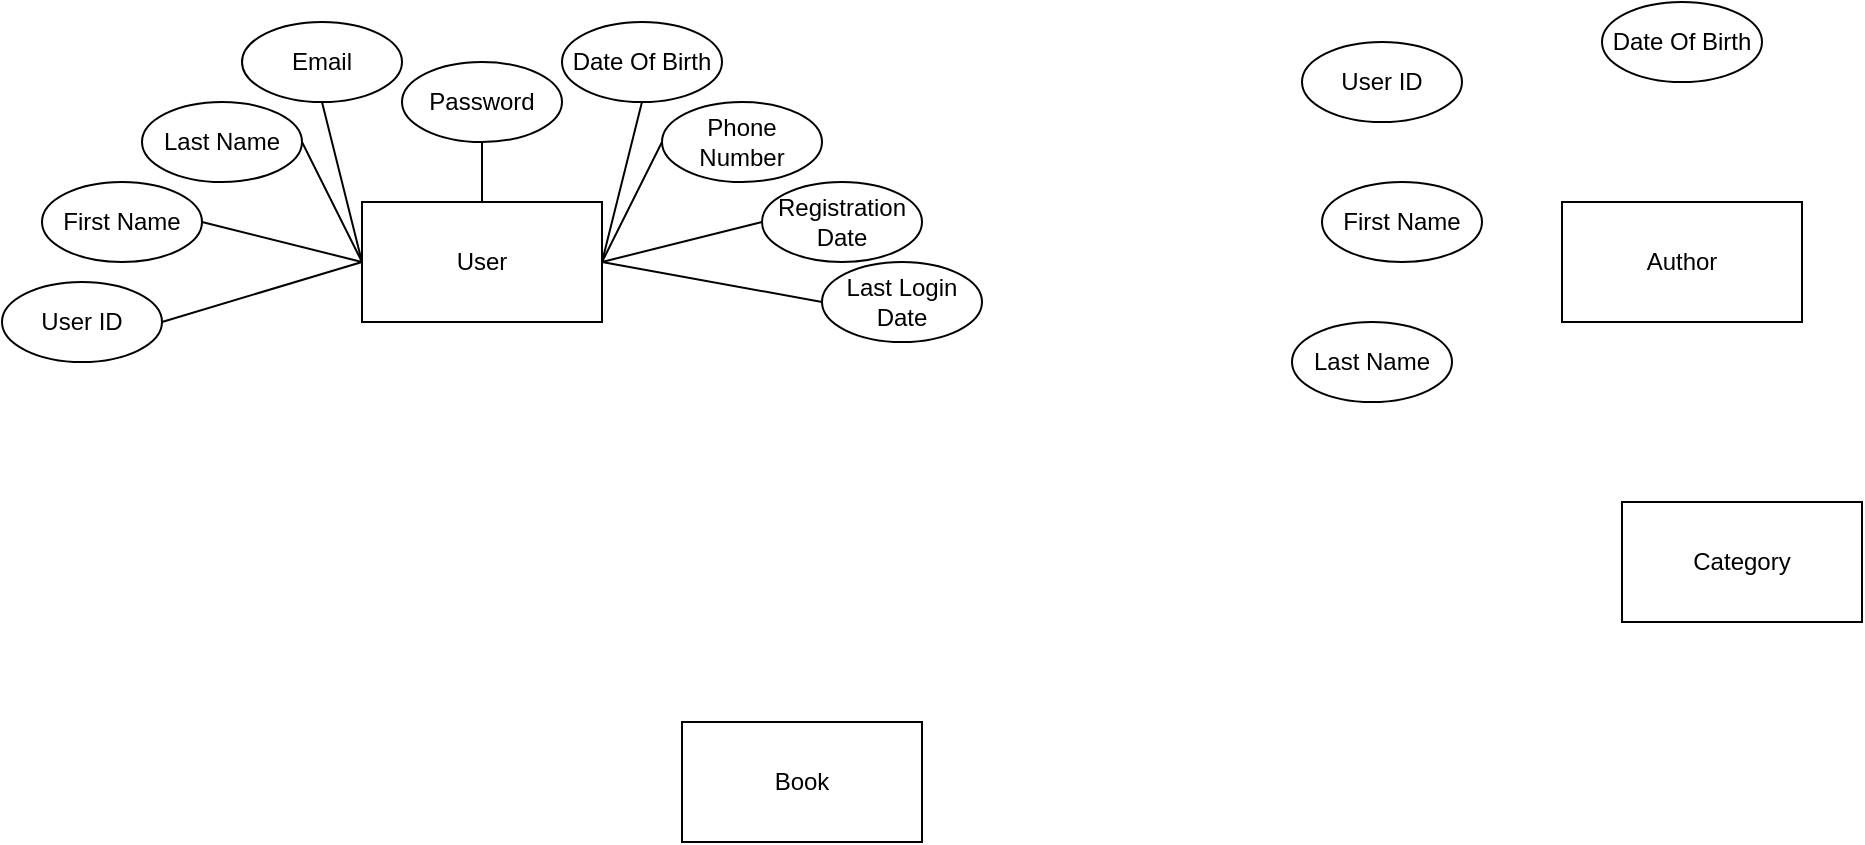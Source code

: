 <mxfile version="24.7.1" type="device">
  <diagram name="Page-1" id="SOzKpjrKNrljmNc95kWB">
    <mxGraphModel dx="2005" dy="654" grid="1" gridSize="10" guides="1" tooltips="1" connect="1" arrows="1" fold="1" page="1" pageScale="1" pageWidth="850" pageHeight="1100" math="0" shadow="0">
      <root>
        <mxCell id="0" />
        <mxCell id="1" parent="0" />
        <mxCell id="Z9yHysJouAdtshyAXCM2-1" value="User" style="rounded=0;whiteSpace=wrap;html=1;" vertex="1" parent="1">
          <mxGeometry x="-120" y="130" width="120" height="60" as="geometry" />
        </mxCell>
        <mxCell id="Z9yHysJouAdtshyAXCM2-2" value="Book" style="rounded=0;whiteSpace=wrap;html=1;" vertex="1" parent="1">
          <mxGeometry x="40" y="390" width="120" height="60" as="geometry" />
        </mxCell>
        <mxCell id="Z9yHysJouAdtshyAXCM2-3" value="Author" style="rounded=0;whiteSpace=wrap;html=1;" vertex="1" parent="1">
          <mxGeometry x="480" y="130" width="120" height="60" as="geometry" />
        </mxCell>
        <mxCell id="Z9yHysJouAdtshyAXCM2-4" value="Category" style="rounded=0;whiteSpace=wrap;html=1;" vertex="1" parent="1">
          <mxGeometry x="510" y="280" width="120" height="60" as="geometry" />
        </mxCell>
        <mxCell id="Z9yHysJouAdtshyAXCM2-5" value="Phone Number" style="ellipse;whiteSpace=wrap;html=1;" vertex="1" parent="1">
          <mxGeometry x="30" y="80" width="80" height="40" as="geometry" />
        </mxCell>
        <mxCell id="Z9yHysJouAdtshyAXCM2-6" value="Registration Date" style="ellipse;whiteSpace=wrap;html=1;" vertex="1" parent="1">
          <mxGeometry x="80" y="120" width="80" height="40" as="geometry" />
        </mxCell>
        <mxCell id="Z9yHysJouAdtshyAXCM2-7" value="First Name" style="ellipse;whiteSpace=wrap;html=1;" vertex="1" parent="1">
          <mxGeometry x="-280" y="120" width="80" height="40" as="geometry" />
        </mxCell>
        <mxCell id="Z9yHysJouAdtshyAXCM2-9" value="User ID" style="ellipse;whiteSpace=wrap;html=1;" vertex="1" parent="1">
          <mxGeometry x="-300" y="170" width="80" height="40" as="geometry" />
        </mxCell>
        <mxCell id="Z9yHysJouAdtshyAXCM2-10" value="Last Login Date" style="ellipse;whiteSpace=wrap;html=1;" vertex="1" parent="1">
          <mxGeometry x="110" y="160" width="80" height="40" as="geometry" />
        </mxCell>
        <mxCell id="Z9yHysJouAdtshyAXCM2-11" value="Last Name" style="ellipse;whiteSpace=wrap;html=1;" vertex="1" parent="1">
          <mxGeometry x="-230" y="80" width="80" height="40" as="geometry" />
        </mxCell>
        <mxCell id="Z9yHysJouAdtshyAXCM2-12" value="Email" style="ellipse;whiteSpace=wrap;html=1;" vertex="1" parent="1">
          <mxGeometry x="-180" y="40" width="80" height="40" as="geometry" />
        </mxCell>
        <mxCell id="Z9yHysJouAdtshyAXCM2-13" value="Date Of Birth" style="ellipse;whiteSpace=wrap;html=1;" vertex="1" parent="1">
          <mxGeometry x="-20" y="40" width="80" height="40" as="geometry" />
        </mxCell>
        <mxCell id="Z9yHysJouAdtshyAXCM2-14" value="Password" style="ellipse;whiteSpace=wrap;html=1;" vertex="1" parent="1">
          <mxGeometry x="-100" y="60" width="80" height="40" as="geometry" />
        </mxCell>
        <mxCell id="Z9yHysJouAdtshyAXCM2-18" value="" style="endArrow=none;html=1;rounded=0;exitX=1;exitY=0.5;exitDx=0;exitDy=0;" edge="1" parent="1" source="Z9yHysJouAdtshyAXCM2-9">
          <mxGeometry width="50" height="50" relative="1" as="geometry">
            <mxPoint x="-70" y="210" as="sourcePoint" />
            <mxPoint x="-120" y="160" as="targetPoint" />
          </mxGeometry>
        </mxCell>
        <mxCell id="Z9yHysJouAdtshyAXCM2-19" value="" style="endArrow=none;html=1;rounded=0;exitX=1;exitY=0.5;exitDx=0;exitDy=0;" edge="1" parent="1" source="Z9yHysJouAdtshyAXCM2-7">
          <mxGeometry width="50" height="50" relative="1" as="geometry">
            <mxPoint x="-210" y="200" as="sourcePoint" />
            <mxPoint x="-120" y="160" as="targetPoint" />
          </mxGeometry>
        </mxCell>
        <mxCell id="Z9yHysJouAdtshyAXCM2-20" value="" style="endArrow=none;html=1;rounded=0;exitX=1;exitY=0.5;exitDx=0;exitDy=0;entryX=0;entryY=0.5;entryDx=0;entryDy=0;" edge="1" parent="1" source="Z9yHysJouAdtshyAXCM2-11" target="Z9yHysJouAdtshyAXCM2-1">
          <mxGeometry width="50" height="50" relative="1" as="geometry">
            <mxPoint x="-200" y="210" as="sourcePoint" />
            <mxPoint x="-103" y="186" as="targetPoint" />
          </mxGeometry>
        </mxCell>
        <mxCell id="Z9yHysJouAdtshyAXCM2-21" value="" style="endArrow=none;html=1;rounded=0;exitX=0.5;exitY=1;exitDx=0;exitDy=0;entryX=0;entryY=0.5;entryDx=0;entryDy=0;" edge="1" parent="1" source="Z9yHysJouAdtshyAXCM2-12" target="Z9yHysJouAdtshyAXCM2-1">
          <mxGeometry width="50" height="50" relative="1" as="geometry">
            <mxPoint x="-190" y="220" as="sourcePoint" />
            <mxPoint x="-93" y="196" as="targetPoint" />
          </mxGeometry>
        </mxCell>
        <mxCell id="Z9yHysJouAdtshyAXCM2-22" value="" style="endArrow=none;html=1;rounded=0;exitX=0.5;exitY=1;exitDx=0;exitDy=0;entryX=0.5;entryY=0;entryDx=0;entryDy=0;" edge="1" parent="1" source="Z9yHysJouAdtshyAXCM2-14" target="Z9yHysJouAdtshyAXCM2-1">
          <mxGeometry width="50" height="50" relative="1" as="geometry">
            <mxPoint x="-180" y="230" as="sourcePoint" />
            <mxPoint x="-83" y="206" as="targetPoint" />
          </mxGeometry>
        </mxCell>
        <mxCell id="Z9yHysJouAdtshyAXCM2-23" value="" style="endArrow=none;html=1;rounded=0;exitX=0.5;exitY=1;exitDx=0;exitDy=0;" edge="1" parent="1" source="Z9yHysJouAdtshyAXCM2-13">
          <mxGeometry width="50" height="50" relative="1" as="geometry">
            <mxPoint x="-170" y="240" as="sourcePoint" />
            <mxPoint y="160" as="targetPoint" />
          </mxGeometry>
        </mxCell>
        <mxCell id="Z9yHysJouAdtshyAXCM2-24" value="" style="endArrow=none;html=1;rounded=0;exitX=0;exitY=0.5;exitDx=0;exitDy=0;entryX=1;entryY=0.5;entryDx=0;entryDy=0;" edge="1" parent="1" source="Z9yHysJouAdtshyAXCM2-5" target="Z9yHysJouAdtshyAXCM2-1">
          <mxGeometry width="50" height="50" relative="1" as="geometry">
            <mxPoint x="-160" y="250" as="sourcePoint" />
            <mxPoint x="-63" y="226" as="targetPoint" />
          </mxGeometry>
        </mxCell>
        <mxCell id="Z9yHysJouAdtshyAXCM2-25" value="" style="endArrow=none;html=1;rounded=0;exitX=1;exitY=0.5;exitDx=0;exitDy=0;entryX=0;entryY=0.5;entryDx=0;entryDy=0;" edge="1" parent="1" source="Z9yHysJouAdtshyAXCM2-1" target="Z9yHysJouAdtshyAXCM2-10">
          <mxGeometry width="50" height="50" relative="1" as="geometry">
            <mxPoint x="-150" y="260" as="sourcePoint" />
            <mxPoint x="-53" y="236" as="targetPoint" />
          </mxGeometry>
        </mxCell>
        <mxCell id="Z9yHysJouAdtshyAXCM2-26" value="" style="endArrow=none;html=1;rounded=0;exitX=1;exitY=0.5;exitDx=0;exitDy=0;entryX=0;entryY=0.5;entryDx=0;entryDy=0;" edge="1" parent="1" source="Z9yHysJouAdtshyAXCM2-1" target="Z9yHysJouAdtshyAXCM2-6">
          <mxGeometry width="50" height="50" relative="1" as="geometry">
            <mxPoint x="-140" y="270" as="sourcePoint" />
            <mxPoint x="-43" y="246" as="targetPoint" />
          </mxGeometry>
        </mxCell>
        <mxCell id="Z9yHysJouAdtshyAXCM2-27" value="User ID" style="ellipse;whiteSpace=wrap;html=1;" vertex="1" parent="1">
          <mxGeometry x="350" y="50" width="80" height="40" as="geometry" />
        </mxCell>
        <mxCell id="Z9yHysJouAdtshyAXCM2-29" value="First Name" style="ellipse;whiteSpace=wrap;html=1;" vertex="1" parent="1">
          <mxGeometry x="360" y="120" width="80" height="40" as="geometry" />
        </mxCell>
        <mxCell id="Z9yHysJouAdtshyAXCM2-30" value="Last Name" style="ellipse;whiteSpace=wrap;html=1;" vertex="1" parent="1">
          <mxGeometry x="345" y="190" width="80" height="40" as="geometry" />
        </mxCell>
        <mxCell id="Z9yHysJouAdtshyAXCM2-31" value="Date Of Birth" style="ellipse;whiteSpace=wrap;html=1;" vertex="1" parent="1">
          <mxGeometry x="500" y="30" width="80" height="40" as="geometry" />
        </mxCell>
      </root>
    </mxGraphModel>
  </diagram>
</mxfile>
